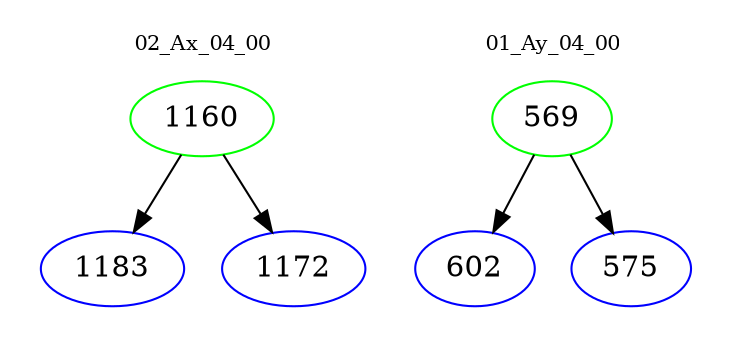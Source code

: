digraph{
subgraph cluster_0 {
color = white
label = "02_Ax_04_00";
fontsize=10;
T0_1160 [label="1160", color="green"]
T0_1160 -> T0_1183 [color="black"]
T0_1183 [label="1183", color="blue"]
T0_1160 -> T0_1172 [color="black"]
T0_1172 [label="1172", color="blue"]
}
subgraph cluster_1 {
color = white
label = "01_Ay_04_00";
fontsize=10;
T1_569 [label="569", color="green"]
T1_569 -> T1_602 [color="black"]
T1_602 [label="602", color="blue"]
T1_569 -> T1_575 [color="black"]
T1_575 [label="575", color="blue"]
}
}
